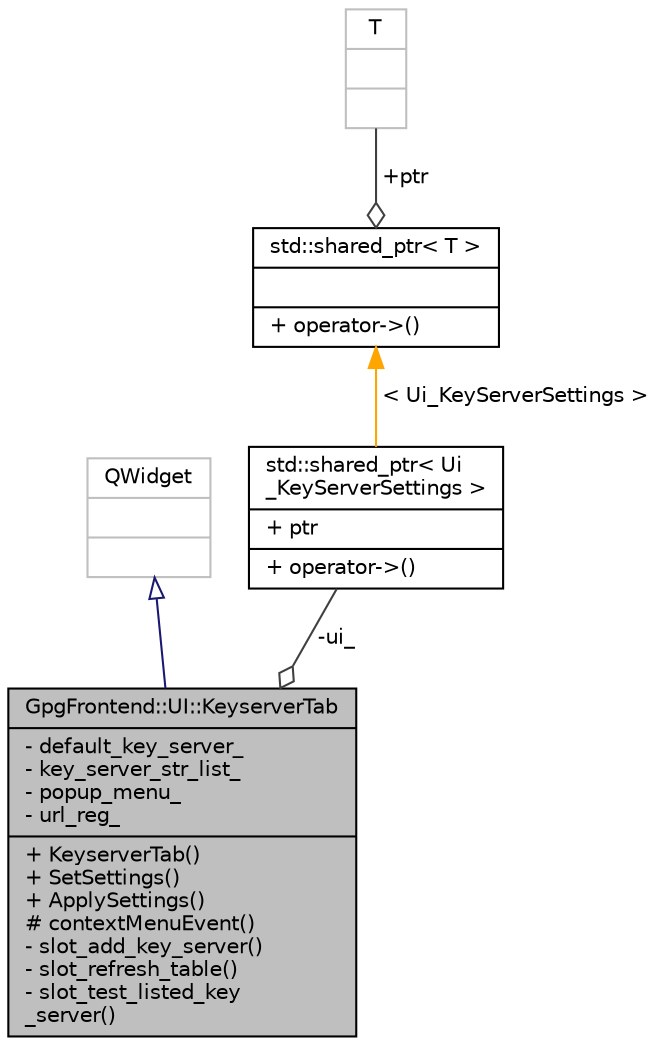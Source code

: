 digraph "GpgFrontend::UI::KeyserverTab"
{
 // INTERACTIVE_SVG=YES
 // LATEX_PDF_SIZE
  edge [fontname="Helvetica",fontsize="10",labelfontname="Helvetica",labelfontsize="10"];
  node [fontname="Helvetica",fontsize="10",shape=record];
  Node1 [label="{GpgFrontend::UI::KeyserverTab\n|- default_key_server_\l- key_server_str_list_\l- popup_menu_\l- url_reg_\l|+ KeyserverTab()\l+ SetSettings()\l+ ApplySettings()\l# contextMenuEvent()\l- slot_add_key_server()\l- slot_refresh_table()\l- slot_test_listed_key\l_server()\l}",height=0.2,width=0.4,color="black", fillcolor="grey75", style="filled", fontcolor="black",tooltip=" "];
  Node2 -> Node1 [dir="back",color="midnightblue",fontsize="10",style="solid",arrowtail="onormal"];
  Node2 [label="{QWidget\n||}",height=0.2,width=0.4,color="grey75", fillcolor="white", style="filled",tooltip=" "];
  Node3 -> Node1 [color="grey25",fontsize="10",style="solid",label=" -ui_" ,arrowhead="odiamond"];
  Node3 [label="{std::shared_ptr\< Ui\l_KeyServerSettings \>\n|+ ptr\l|+ operator-\>()\l}",height=0.2,width=0.4,color="black", fillcolor="white", style="filled",tooltip=" "];
  Node4 -> Node3 [dir="back",color="orange",fontsize="10",style="solid",label=" \< Ui_KeyServerSettings \>" ];
  Node4 [label="{std::shared_ptr\< T \>\n||+ operator-\>()\l}",height=0.2,width=0.4,color="black", fillcolor="white", style="filled",tooltip=" "];
  Node5 -> Node4 [color="grey25",fontsize="10",style="solid",label=" +ptr" ,arrowhead="odiamond"];
  Node5 [label="{T\n||}",height=0.2,width=0.4,color="grey75", fillcolor="white", style="filled",tooltip=" "];
}
